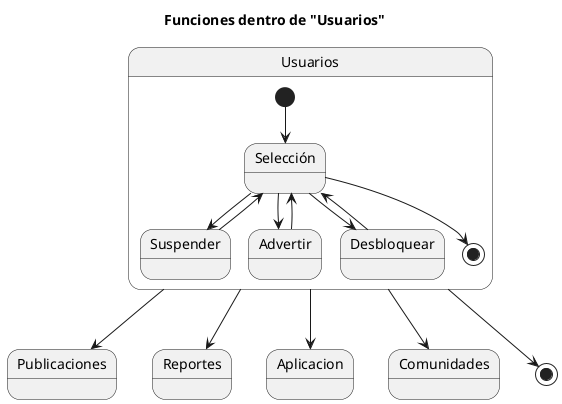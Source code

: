 @startuml
title Funciones dentro de "Usuarios"

state Usuarios {
  [*] --> Selección
  Selección --> Suspender
  Selección --> Advertir
  Selección --> Desbloquear
  Suspender --> Selección
  Advertir --> Selección
  Desbloquear --> Selección
  Selección --> [*]
}

Usuarios --> Publicaciones
Usuarios --> Reportes
Usuarios --> Aplicacion
Usuarios --> Comunidades
Usuarios --> [*]
@enduml
